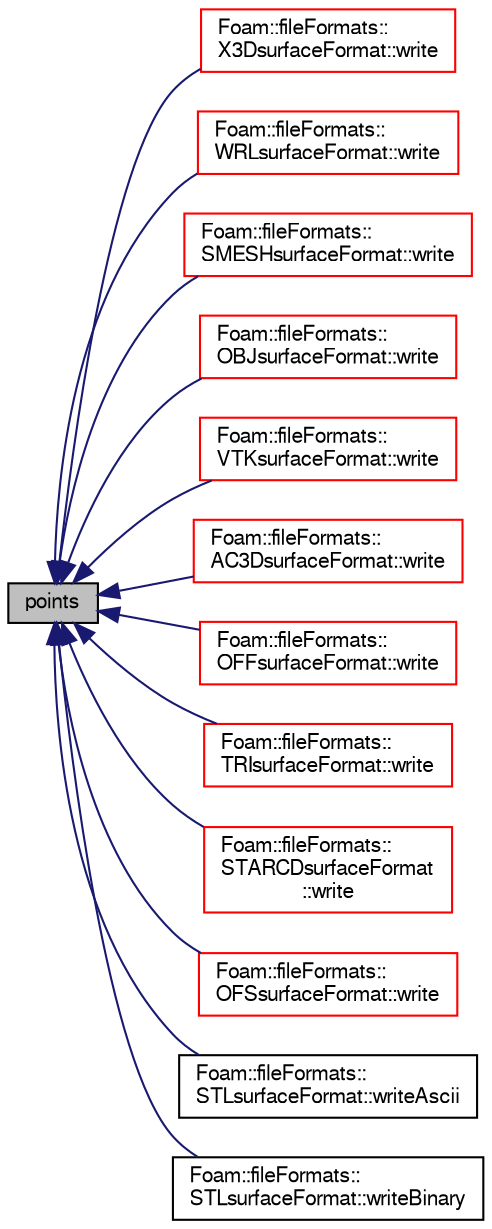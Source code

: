 digraph "points"
{
  bgcolor="transparent";
  edge [fontname="FreeSans",fontsize="10",labelfontname="FreeSans",labelfontsize="10"];
  node [fontname="FreeSans",fontsize="10",shape=record];
  rankdir="LR";
  Node1 [label="points",height=0.2,width=0.4,color="black", fillcolor="grey75", style="filled" fontcolor="black"];
  Node1 -> Node2 [dir="back",color="midnightblue",fontsize="10",style="solid",fontname="FreeSans"];
  Node2 [label="Foam::fileFormats::\lX3DsurfaceFormat::write",height=0.2,width=0.4,color="red",URL="$a02805.html#a2a1e1394d9dd8932b738248c123a267f",tooltip="Write surface mesh components by proxy. "];
  Node1 -> Node3 [dir="back",color="midnightblue",fontsize="10",style="solid",fontname="FreeSans"];
  Node3 [label="Foam::fileFormats::\lWRLsurfaceFormat::write",height=0.2,width=0.4,color="red",URL="$a02803.html#a2a1e1394d9dd8932b738248c123a267f",tooltip="Write surface mesh components by proxy. "];
  Node1 -> Node4 [dir="back",color="midnightblue",fontsize="10",style="solid",fontname="FreeSans"];
  Node4 [label="Foam::fileFormats::\lSMESHsurfaceFormat::write",height=0.2,width=0.4,color="red",URL="$a02283.html#a2a1e1394d9dd8932b738248c123a267f",tooltip="Write surface mesh components by proxy. "];
  Node1 -> Node5 [dir="back",color="midnightblue",fontsize="10",style="solid",fontname="FreeSans"];
  Node5 [label="Foam::fileFormats::\lOBJsurfaceFormat::write",height=0.2,width=0.4,color="red",URL="$a01643.html#a2a1e1394d9dd8932b738248c123a267f",tooltip="Write surface mesh components by proxy. "];
  Node1 -> Node6 [dir="back",color="midnightblue",fontsize="10",style="solid",fontname="FreeSans"];
  Node6 [label="Foam::fileFormats::\lVTKsurfaceFormat::write",height=0.2,width=0.4,color="red",URL="$a02744.html#a2a1e1394d9dd8932b738248c123a267f",tooltip="Write surface mesh components by proxy. "];
  Node1 -> Node7 [dir="back",color="midnightblue",fontsize="10",style="solid",fontname="FreeSans"];
  Node7 [label="Foam::fileFormats::\lAC3DsurfaceFormat::write",height=0.2,width=0.4,color="red",URL="$a00014.html#a2a1e1394d9dd8932b738248c123a267f",tooltip="Write surface mesh components by proxy. "];
  Node1 -> Node8 [dir="back",color="midnightblue",fontsize="10",style="solid",fontname="FreeSans"];
  Node8 [label="Foam::fileFormats::\lOFFsurfaceFormat::write",height=0.2,width=0.4,color="red",URL="$a01651.html#a2a1e1394d9dd8932b738248c123a267f",tooltip="Write surface mesh components by proxy. "];
  Node1 -> Node9 [dir="back",color="midnightblue",fontsize="10",style="solid",fontname="FreeSans"];
  Node9 [label="Foam::fileFormats::\lTRIsurfaceFormat::write",height=0.2,width=0.4,color="red",URL="$a02608.html#a2a1e1394d9dd8932b738248c123a267f",tooltip="Write surface mesh components by proxy. "];
  Node1 -> Node10 [dir="back",color="midnightblue",fontsize="10",style="solid",fontname="FreeSans"];
  Node10 [label="Foam::fileFormats::\lSTARCDsurfaceFormat\l::write",height=0.2,width=0.4,color="red",URL="$a02364.html#a2a1e1394d9dd8932b738248c123a267f",tooltip="Write surface mesh components by proxy. "];
  Node1 -> Node11 [dir="back",color="midnightblue",fontsize="10",style="solid",fontname="FreeSans"];
  Node11 [label="Foam::fileFormats::\lOFSsurfaceFormat::write",height=0.2,width=0.4,color="red",URL="$a01652.html#a2a1e1394d9dd8932b738248c123a267f",tooltip="Write surface mesh components by proxy. "];
  Node1 -> Node12 [dir="back",color="midnightblue",fontsize="10",style="solid",fontname="FreeSans"];
  Node12 [label="Foam::fileFormats::\lSTLsurfaceFormat::writeAscii",height=0.2,width=0.4,color="black",URL="$a02379.html#a9ed2139058d6a7dca0edb4f9c88e6599",tooltip="Write surface mesh components by proxy (as ASCII) "];
  Node1 -> Node13 [dir="back",color="midnightblue",fontsize="10",style="solid",fontname="FreeSans"];
  Node13 [label="Foam::fileFormats::\lSTLsurfaceFormat::writeBinary",height=0.2,width=0.4,color="black",URL="$a02379.html#a3c9f7310b853c8ab0e75e5f2db117e7c",tooltip="Write surface mesh components by proxy (as BINARY) "];
}
